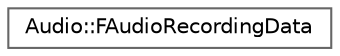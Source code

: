 digraph "Graphical Class Hierarchy"
{
 // INTERACTIVE_SVG=YES
 // LATEX_PDF_SIZE
  bgcolor="transparent";
  edge [fontname=Helvetica,fontsize=10,labelfontname=Helvetica,labelfontsize=10];
  node [fontname=Helvetica,fontsize=10,shape=box,height=0.2,width=0.4];
  rankdir="LR";
  Node0 [id="Node000000",label="Audio::FAudioRecordingData",height=0.2,width=0.4,color="grey40", fillcolor="white", style="filled",URL="$d0/d05/structAudio_1_1FAudioRecordingData.html",tooltip=" "];
}
